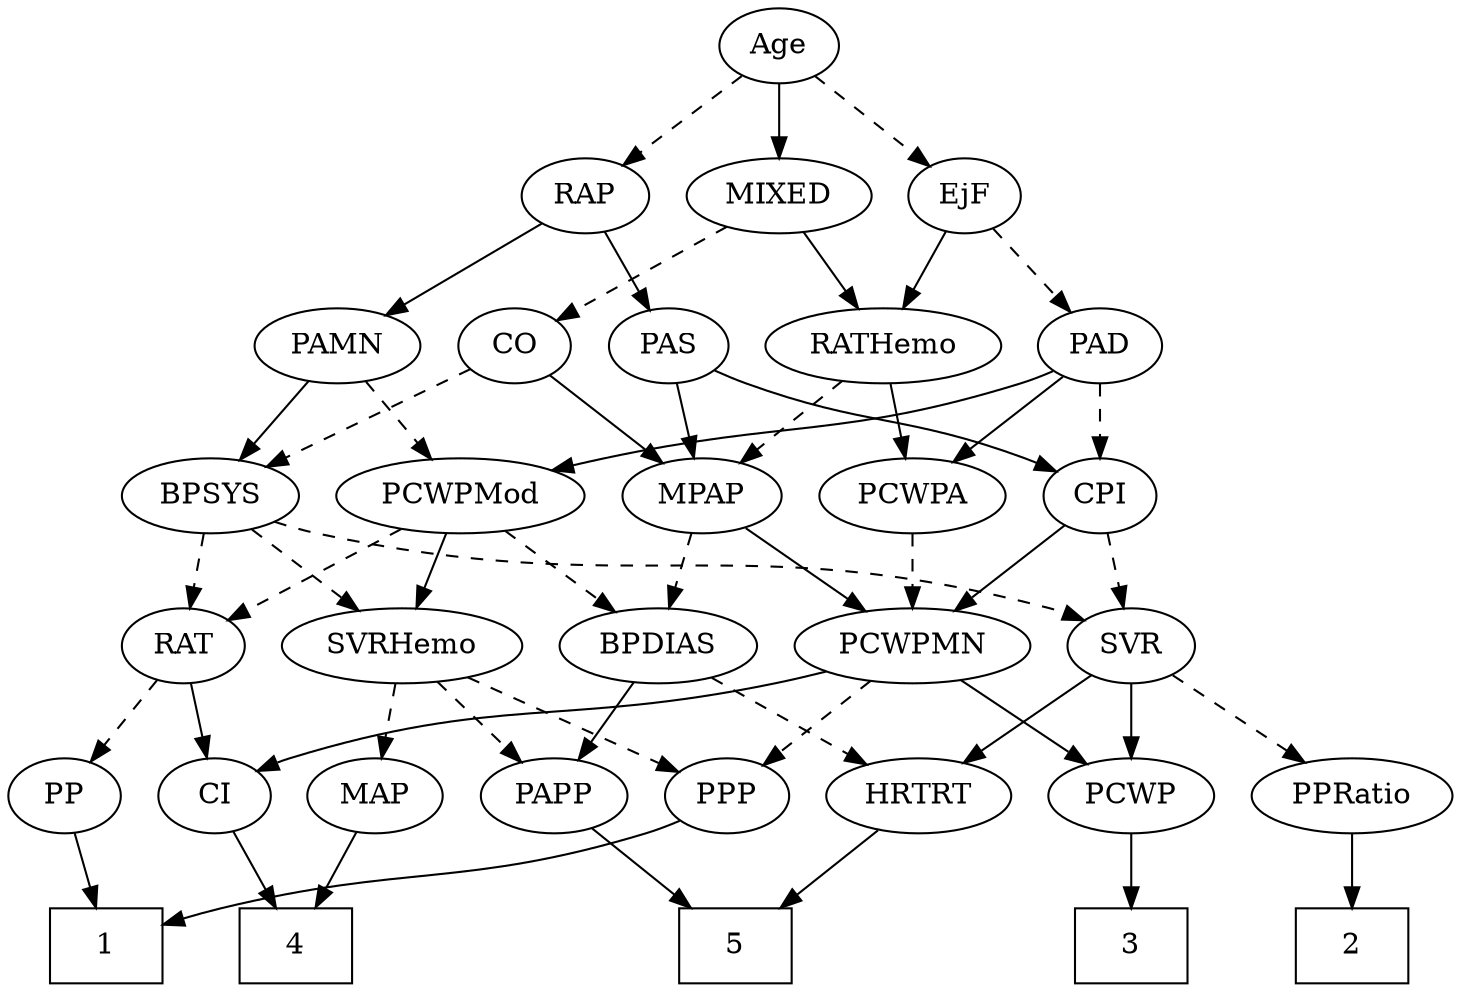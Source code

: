 strict digraph {
	graph [bb="0,0,643.1,468"];
	node [label="\N"];
	1	[height=0.5,
		pos="370.1,18",
		shape=box,
		width=0.75];
	2	[height=0.5,
		pos="128.1,18",
		shape=box,
		width=0.75];
	3	[height=0.5,
		pos="35.097,18",
		shape=box,
		width=0.75];
	4	[height=0.5,
		pos="502.1,18",
		shape=box,
		width=0.75];
	5	[height=0.5,
		pos="261.1,18",
		shape=box,
		width=0.75];
	Age	[height=0.5,
		pos="279.1,450",
		width=0.75];
	EjF	[height=0.5,
		pos="194.1,378",
		width=0.75];
	Age -> EjF	[pos="e,210.44,392.46 262.71,435.5 250.13,425.14 232.56,410.67 218.35,398.97",
		style=dashed];
	RAP	[height=0.5,
		pos="365.1,378",
		width=0.77632];
	Age -> RAP	[pos="e,348.27,392.69 295.68,435.5 308.33,425.21 325.95,410.86 340.28,399.2",
		style=dashed];
	MIXED	[height=0.5,
		pos="279.1,378",
		width=1.1193];
	Age -> MIXED	[pos="e,279.1,396.1 279.1,431.7 279.1,423.98 279.1,414.71 279.1,406.11",
		style=solid];
	PAD	[height=0.5,
		pos="137.1,306",
		width=0.79437];
	EjF -> PAD	[pos="e,149.84,322.64 181.73,361.81 174.29,352.67 164.66,340.85 156.25,330.52",
		style=dashed];
	RATHemo	[height=0.5,
		pos="233.1,306",
		width=1.3721];
	EjF -> RATHemo	[pos="e,223.56,324.12 203.14,360.76 207.73,352.53 213.42,342.32 218.6,333.02",
		style=solid];
	PAS	[height=0.5,
		pos="327.1,306",
		width=0.75];
	RAP -> PAS	[pos="e,335.86,323.15 356.28,360.76 351.68,352.28 345.94,341.71 340.78,332.2",
		style=solid];
	PAMN	[height=0.5,
		pos="480.1,306",
		width=1.011];
	RAP -> PAMN	[pos="e,457.84,320.55 384.87,364.97 402.54,354.21 428.74,338.26 449.18,325.82",
		style=solid];
	CO	[height=0.5,
		pos="399.1,306",
		width=0.75];
	MIXED -> CO	[pos="e,379.31,318.54 302.52,363.34 322.01,351.97 349.82,335.74 370.6,323.62",
		style=dashed];
	MIXED -> RATHemo	[pos="e,244.24,323.96 268.2,360.41 262.72,352.08 255.96,341.8 249.85,332.49",
		style=solid];
	MPAP	[height=0.5,
		pos="304.1,234",
		width=0.97491];
	PCWPMN	[height=0.5,
		pos="224.1,162",
		width=1.3902];
	MPAP -> PCWPMN	[pos="e,242.15,178.8 287.13,218.15 276.3,208.67 262.04,196.2 249.82,185.51",
		style=solid];
	BPDIAS	[height=0.5,
		pos="334.1,162",
		width=1.1735];
	MPAP -> BPDIAS	[pos="e,326.9,179.79 311.36,216.05 314.82,207.97 319.04,198.12 322.91,189.11",
		style=dashed];
	BPSYS	[height=0.5,
		pos="517.1,234",
		width=1.0471];
	RAT	[height=0.5,
		pos="539.1,162",
		width=0.75827];
	BPSYS -> RAT	[pos="e,533.82,179.79 522.42,216.05 524.94,208.06 527.99,198.33 530.8,189.4",
		style=dashed];
	SVR	[height=0.5,
		pos="128.1,162",
		width=0.77632];
	BPSYS -> SVR	[pos="e,149.19,174.06 489.08,221.68 482.91,219.52 476.35,217.48 470.1,216 337.27,184.58 296.5,216.95 165.1,180 162.94,179.39 160.75,178.68 \
158.57,177.89",
		style=dashed];
	SVRHemo	[height=0.5,
		pos="444.1,162",
		width=1.3902];
	BPSYS -> SVRHemo	[pos="e,460.76,178.98 500.9,217.46 491.3,208.26 478.95,196.42 468.22,186.13",
		style=dashed];
	CPI	[height=0.5,
		pos="224.1,234",
		width=0.75];
	PAD -> CPI	[pos="e,207.53,248.33 154.29,291.17 167.2,280.78 185.07,266.4 199.5,254.79",
		style=dashed];
	PCWPMod	[height=0.5,
		pos="409.1,234",
		width=1.4443];
	PAD -> PCWPMod	[pos="e,370.48,246.18 158.88,294.29 164.11,291.99 169.73,289.74 175.1,288 249.82,263.82 271.78,270.55 348.1,252 352.18,251.01 356.41,249.93 \
360.64,248.82",
		style=solid];
	PCWPA	[height=0.5,
		pos="137.1,234",
		width=1.1555];
	PAD -> PCWPA	[pos="e,137.1,252.1 137.1,287.7 137.1,279.98 137.1,270.71 137.1,262.11",
		style=solid];
	CO -> MPAP	[pos="e,323.37,249.2 381.67,292.16 367.62,281.81 347.61,267.06 331.43,255.14",
		style=solid];
	CO -> BPSYS	[pos="e,494.35,248.49 418.58,293.44 436.8,282.64 464.31,266.31 485.63,253.66",
		style=dashed];
	PAS -> MPAP	[pos="e,309.61,251.79 321.53,288.05 318.9,280.06 315.71,270.33 312.77,261.4",
		style=solid];
	PAS -> CPI	[pos="e,242.35,247.41 308.68,292.49 292.57,281.54 268.97,265.49 250.79,253.14",
		style=solid];
	PAMN -> BPSYS	[pos="e,508.13,251.96 488.87,288.41 493.18,280.25 498.48,270.22 503.32,261.07",
		style=solid];
	PAMN -> PCWPMod	[pos="e,425.8,251.47 464.34,289.46 455.13,280.39 443.33,268.75 433,258.57",
		style=dashed];
	RATHemo -> MPAP	[pos="e,288.69,250.19 249.56,288.76 259.06,279.4 271.13,267.5 281.5,257.28",
		style=dashed];
	RATHemo -> PCWPA	[pos="e,157.36,249.77 211.79,289.46 198.22,279.57 180.46,266.62 165.67,255.83",
		style=solid];
	CPI -> SVR	[pos="e,145.92,175.99 206.49,220.16 191.83,209.47 170.75,194.1 154.14,181.99",
		style=dashed];
	CPI -> PCWPMN	[pos="e,224.1,180.1 224.1,215.7 224.1,207.98 224.1,198.71 224.1,190.11",
		style=solid];
	PP	[height=0.5,
		pos="616.1,90",
		width=0.75];
	RAT -> PP	[pos="e,600.8,104.91 554.68,146.83 565.71,136.81 580.69,123.19 593.09,111.92",
		style=dashed];
	CI	[height=0.5,
		pos="464.1,90",
		width=0.75];
	RAT -> CI	[pos="e,479.25,105.14 523.92,146.83 513.25,136.87 498.78,123.37 486.74,112.14",
		style=solid];
	PPRatio	[height=0.5,
		pos="128.1,90",
		width=1.1013];
	SVR -> PPRatio	[pos="e,128.1,108.1 128.1,143.7 128.1,135.98 128.1,126.71 128.1,118.11",
		style=dashed];
	PCWP	[height=0.5,
		pos="35.097,90",
		width=0.97491];
	SVR -> PCWP	[pos="e,54.111,105.31 110.6,147.83 97.019,137.61 77.935,123.24 62.351,111.51",
		style=solid];
	HRTRT	[height=0.5,
		pos="225.1,90",
		width=1.1013];
	SVR -> HRTRT	[pos="e,204.92,105.56 146.34,147.83 160.55,137.58 180.52,123.17 196.8,111.42",
		style=solid];
	PCWPMod -> RAT	[pos="e,518.59,174.04 436.03,218.5 457.51,206.93 487.54,190.76 509.65,178.86",
		style=dashed];
	PCWPMod -> SVRHemo	[pos="e,435.7,179.79 417.57,216.05 421.65,207.89 426.64,197.91 431.18,188.82",
		style=solid];
	PCWPMod -> BPDIAS	[pos="e,350.88,178.67 391.7,216.76 381.81,207.53 369.27,195.83 358.42,185.7",
		style=dashed];
	PCWPA -> PCWPMN	[pos="e,204.65,178.64 155.97,217.81 167.89,208.22 183.49,195.67 196.75,185",
		style=dashed];
	PPP	[height=0.5,
		pos="310.1,90",
		width=0.75];
	PCWPMN -> PPP	[pos="e,293.55,104.47 243.61,145.12 256.09,134.96 272.37,121.71 285.7,110.86",
		style=dashed];
	PCWPMN -> PCWP	[pos="e,62.529,101.69 190.05,148.75 160.62,138.12 116.98,122.24 79.097,108 76.749,107.12 74.334,106.2 71.9,105.28",
		style=solid];
	PCWPMN -> CI	[pos="e,443.45,101.6 261.49,150 268.65,147.96 276.1,145.88 283.1,144 347.23,126.8 365.55,130.29 428.1,108 430,107.32 431.94,106.58 433.88,\
105.79",
		style=solid];
	MAP	[height=0.5,
		pos="540.1,90",
		width=0.84854];
	SVRHemo -> MAP	[pos="e,521.44,104.6 465.4,145.46 479.44,135.23 497.94,121.74 513.02,110.74",
		style=dashed];
	SVRHemo -> PPP	[pos="e,330.61,101.71 416.98,146.83 394.53,135.11 362.69,118.47 339.6,106.41",
		style=dashed];
	PAPP	[height=0.5,
		pos="387.1,90",
		width=0.88464];
	SVRHemo -> PAPP	[pos="e,400.12,106.99 430.59,144.41 423.39,135.57 414.4,124.53 406.47,114.79",
		style=dashed];
	BPDIAS -> PAPP	[pos="e,374.87,107.15 346.39,144.76 353.01,136.02 361.31,125.05 368.69,115.31",
		style=solid];
	BPDIAS -> HRTRT	[pos="e,247.02,105.08 311.78,146.67 295.65,136.31 273.67,122.2 255.88,110.77",
		style=dashed];
	MAP -> 4	[pos="e,511.39,36.124 531.28,72.765 526.81,64.525 521.27,54.317 516.22,45.016",
		style=solid];
	PP -> 1	[pos="e,397.11,24.068 595.07,78.234 590.22,75.991 585.04,73.773 580.1,72 520.91,50.783 449.45,34.671 407,26.047",
		style=solid];
	PPP -> 1	[pos="e,355.42,36.127 323.12,73.811 330.62,65.054 340.24,53.83 348.82,43.822",
		style=solid];
	PPRatio -> 2	[pos="e,128.1,36.104 128.1,71.697 128.1,63.983 128.1,54.712 128.1,46.112",
		style=solid];
	PCWP -> 3	[pos="e,35.097,36.104 35.097,71.697 35.097,63.983 35.097,54.712 35.097,46.112",
		style=solid];
	CI -> 4	[pos="e,492.8,36.124 472.91,72.765 477.38,64.525 482.93,54.317 487.97,45.016",
		style=solid];
	PAPP -> 5	[pos="e,288.5,34.227 365.15,76.807 346.52,66.456 319.4,51.391 297.52,39.236",
		style=solid];
	HRTRT -> 5	[pos="e,252.12,36.447 233.63,72.411 237.76,64.369 242.83,54.515 247.48,45.47",
		style=solid];
}
